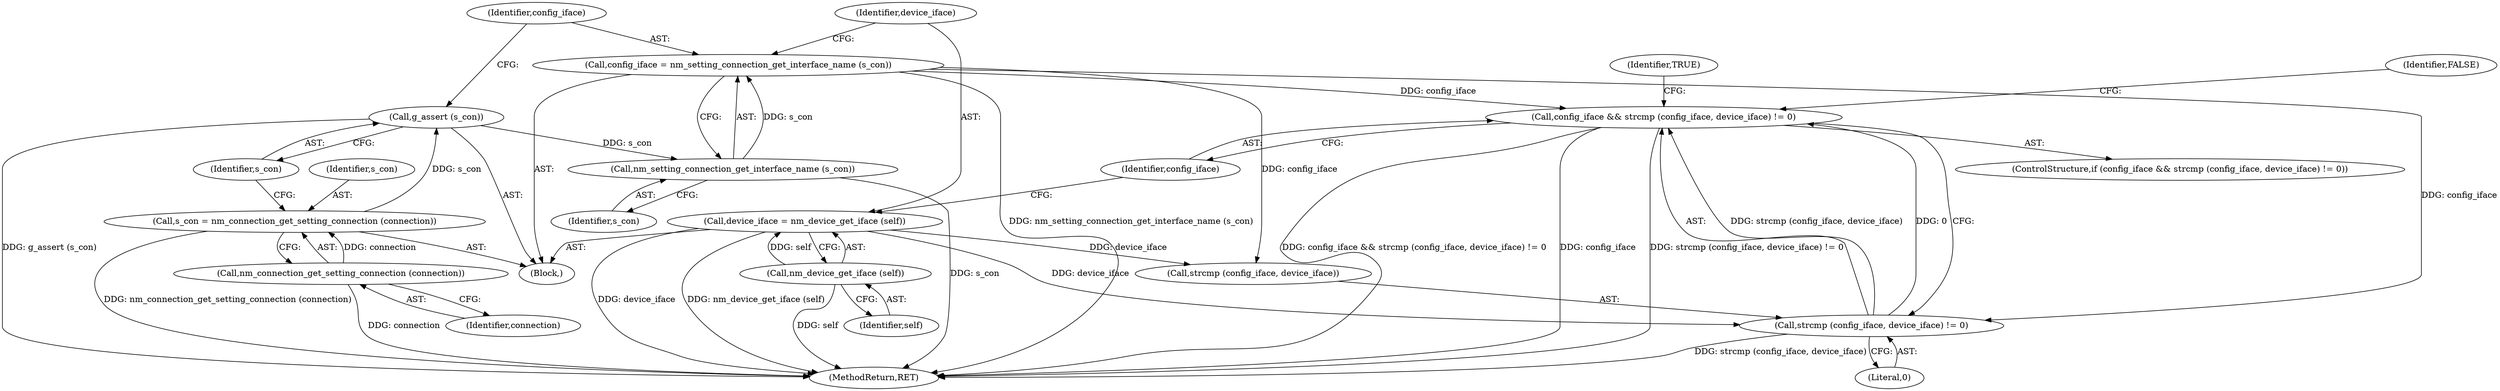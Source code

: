 digraph "0_NetworkManager_d5fc88e573fa58b93034b04d35a2454f5d28cad9@API" {
"1003190" [label="(Call,config_iface && strcmp (config_iface, device_iface) != 0)"];
"1003181" [label="(Call,config_iface = nm_setting_connection_get_interface_name (s_con))"];
"1003183" [label="(Call,nm_setting_connection_get_interface_name (s_con))"];
"1003179" [label="(Call,g_assert (s_con))"];
"1003175" [label="(Call,s_con = nm_connection_get_setting_connection (connection))"];
"1003177" [label="(Call,nm_connection_get_setting_connection (connection))"];
"1003192" [label="(Call,strcmp (config_iface, device_iface) != 0)"];
"1003185" [label="(Call,device_iface = nm_device_get_iface (self))"];
"1003187" [label="(Call,nm_device_get_iface (self))"];
"1003171" [label="(Block,)"];
"1003189" [label="(ControlStructure,if (config_iface && strcmp (config_iface, device_iface) != 0))"];
"1003182" [label="(Identifier,config_iface)"];
"1003181" [label="(Call,config_iface = nm_setting_connection_get_interface_name (s_con))"];
"1003179" [label="(Call,g_assert (s_con))"];
"1003187" [label="(Call,nm_device_get_iface (self))"];
"1003178" [label="(Identifier,connection)"];
"1003183" [label="(Call,nm_setting_connection_get_interface_name (s_con))"];
"1003185" [label="(Call,device_iface = nm_device_get_iface (self))"];
"1003177" [label="(Call,nm_connection_get_setting_connection (connection))"];
"1003180" [label="(Identifier,s_con)"];
"1003190" [label="(Call,config_iface && strcmp (config_iface, device_iface) != 0)"];
"1003200" [label="(Identifier,TRUE)"];
"1003175" [label="(Call,s_con = nm_connection_get_setting_connection (connection))"];
"1003193" [label="(Call,strcmp (config_iface, device_iface))"];
"1003198" [label="(Identifier,FALSE)"];
"1003186" [label="(Identifier,device_iface)"];
"1003184" [label="(Identifier,s_con)"];
"1003192" [label="(Call,strcmp (config_iface, device_iface) != 0)"];
"1003188" [label="(Identifier,self)"];
"1003191" [label="(Identifier,config_iface)"];
"1007368" [label="(MethodReturn,RET)"];
"1003196" [label="(Literal,0)"];
"1003176" [label="(Identifier,s_con)"];
"1003190" -> "1003189"  [label="AST: "];
"1003190" -> "1003191"  [label="CFG: "];
"1003190" -> "1003192"  [label="CFG: "];
"1003191" -> "1003190"  [label="AST: "];
"1003192" -> "1003190"  [label="AST: "];
"1003198" -> "1003190"  [label="CFG: "];
"1003200" -> "1003190"  [label="CFG: "];
"1003190" -> "1007368"  [label="DDG: config_iface && strcmp (config_iface, device_iface) != 0"];
"1003190" -> "1007368"  [label="DDG: config_iface"];
"1003190" -> "1007368"  [label="DDG: strcmp (config_iface, device_iface) != 0"];
"1003181" -> "1003190"  [label="DDG: config_iface"];
"1003192" -> "1003190"  [label="DDG: strcmp (config_iface, device_iface)"];
"1003192" -> "1003190"  [label="DDG: 0"];
"1003181" -> "1003171"  [label="AST: "];
"1003181" -> "1003183"  [label="CFG: "];
"1003182" -> "1003181"  [label="AST: "];
"1003183" -> "1003181"  [label="AST: "];
"1003186" -> "1003181"  [label="CFG: "];
"1003181" -> "1007368"  [label="DDG: nm_setting_connection_get_interface_name (s_con)"];
"1003183" -> "1003181"  [label="DDG: s_con"];
"1003181" -> "1003192"  [label="DDG: config_iface"];
"1003181" -> "1003193"  [label="DDG: config_iface"];
"1003183" -> "1003184"  [label="CFG: "];
"1003184" -> "1003183"  [label="AST: "];
"1003183" -> "1007368"  [label="DDG: s_con"];
"1003179" -> "1003183"  [label="DDG: s_con"];
"1003179" -> "1003171"  [label="AST: "];
"1003179" -> "1003180"  [label="CFG: "];
"1003180" -> "1003179"  [label="AST: "];
"1003182" -> "1003179"  [label="CFG: "];
"1003179" -> "1007368"  [label="DDG: g_assert (s_con)"];
"1003175" -> "1003179"  [label="DDG: s_con"];
"1003175" -> "1003171"  [label="AST: "];
"1003175" -> "1003177"  [label="CFG: "];
"1003176" -> "1003175"  [label="AST: "];
"1003177" -> "1003175"  [label="AST: "];
"1003180" -> "1003175"  [label="CFG: "];
"1003175" -> "1007368"  [label="DDG: nm_connection_get_setting_connection (connection)"];
"1003177" -> "1003175"  [label="DDG: connection"];
"1003177" -> "1003178"  [label="CFG: "];
"1003178" -> "1003177"  [label="AST: "];
"1003177" -> "1007368"  [label="DDG: connection"];
"1003192" -> "1003196"  [label="CFG: "];
"1003193" -> "1003192"  [label="AST: "];
"1003196" -> "1003192"  [label="AST: "];
"1003192" -> "1007368"  [label="DDG: strcmp (config_iface, device_iface)"];
"1003185" -> "1003192"  [label="DDG: device_iface"];
"1003185" -> "1003171"  [label="AST: "];
"1003185" -> "1003187"  [label="CFG: "];
"1003186" -> "1003185"  [label="AST: "];
"1003187" -> "1003185"  [label="AST: "];
"1003191" -> "1003185"  [label="CFG: "];
"1003185" -> "1007368"  [label="DDG: device_iface"];
"1003185" -> "1007368"  [label="DDG: nm_device_get_iface (self)"];
"1003187" -> "1003185"  [label="DDG: self"];
"1003185" -> "1003193"  [label="DDG: device_iface"];
"1003187" -> "1003188"  [label="CFG: "];
"1003188" -> "1003187"  [label="AST: "];
"1003187" -> "1007368"  [label="DDG: self"];
}
